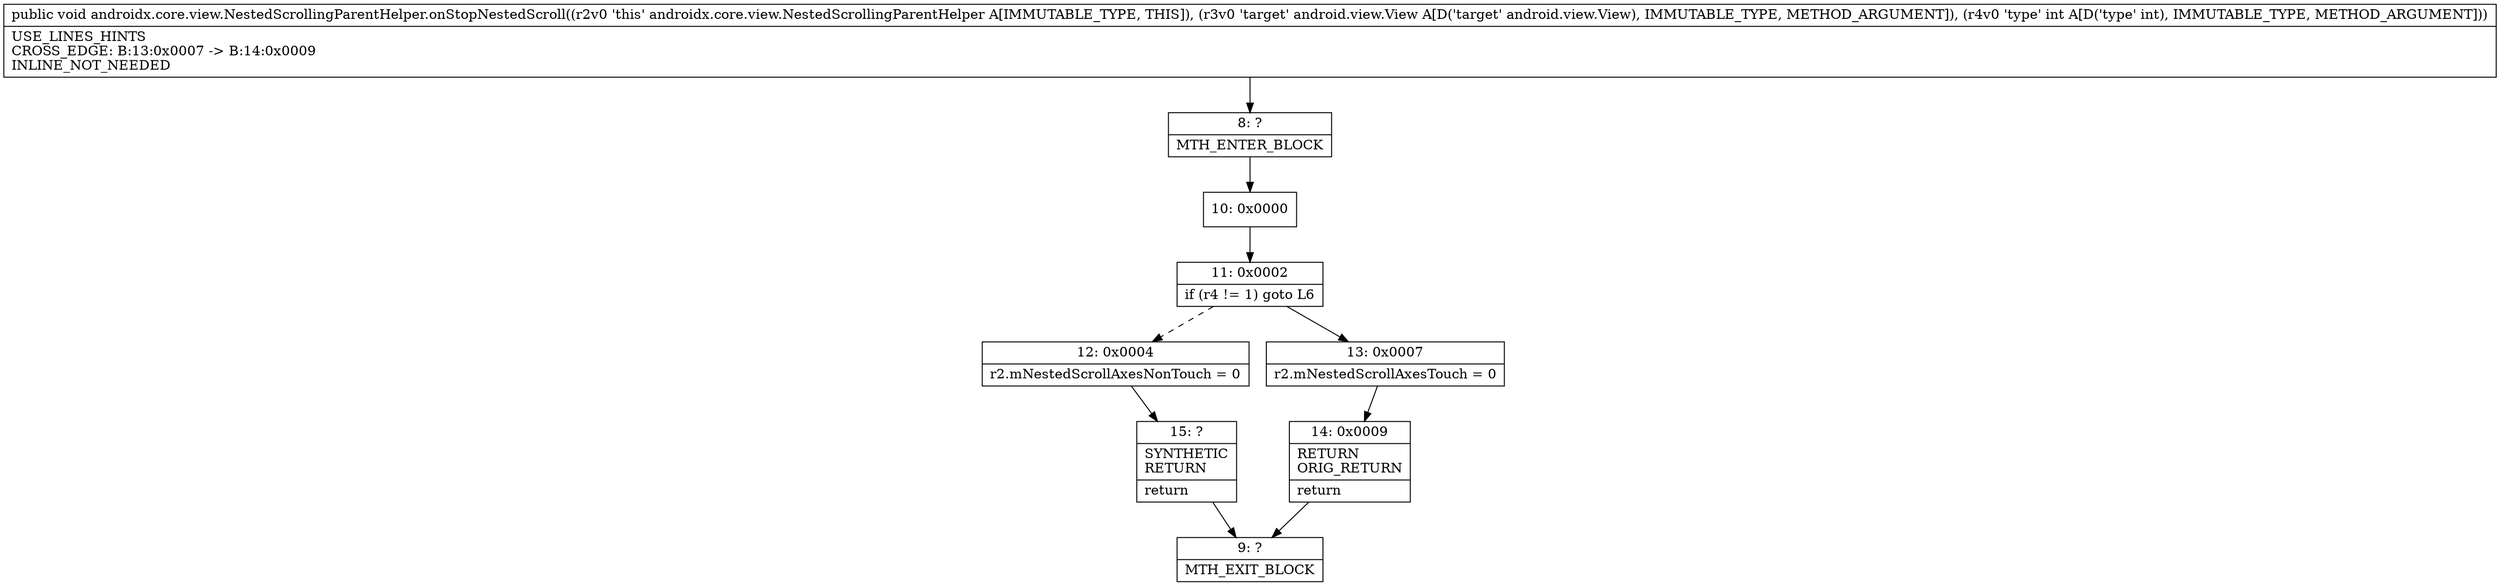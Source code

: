 digraph "CFG forandroidx.core.view.NestedScrollingParentHelper.onStopNestedScroll(Landroid\/view\/View;I)V" {
Node_8 [shape=record,label="{8\:\ ?|MTH_ENTER_BLOCK\l}"];
Node_10 [shape=record,label="{10\:\ 0x0000}"];
Node_11 [shape=record,label="{11\:\ 0x0002|if (r4 != 1) goto L6\l}"];
Node_12 [shape=record,label="{12\:\ 0x0004|r2.mNestedScrollAxesNonTouch = 0\l}"];
Node_15 [shape=record,label="{15\:\ ?|SYNTHETIC\lRETURN\l|return\l}"];
Node_9 [shape=record,label="{9\:\ ?|MTH_EXIT_BLOCK\l}"];
Node_13 [shape=record,label="{13\:\ 0x0007|r2.mNestedScrollAxesTouch = 0\l}"];
Node_14 [shape=record,label="{14\:\ 0x0009|RETURN\lORIG_RETURN\l|return\l}"];
MethodNode[shape=record,label="{public void androidx.core.view.NestedScrollingParentHelper.onStopNestedScroll((r2v0 'this' androidx.core.view.NestedScrollingParentHelper A[IMMUTABLE_TYPE, THIS]), (r3v0 'target' android.view.View A[D('target' android.view.View), IMMUTABLE_TYPE, METHOD_ARGUMENT]), (r4v0 'type' int A[D('type' int), IMMUTABLE_TYPE, METHOD_ARGUMENT]))  | USE_LINES_HINTS\lCROSS_EDGE: B:13:0x0007 \-\> B:14:0x0009\lINLINE_NOT_NEEDED\l}"];
MethodNode -> Node_8;Node_8 -> Node_10;
Node_10 -> Node_11;
Node_11 -> Node_12[style=dashed];
Node_11 -> Node_13;
Node_12 -> Node_15;
Node_15 -> Node_9;
Node_13 -> Node_14;
Node_14 -> Node_9;
}

